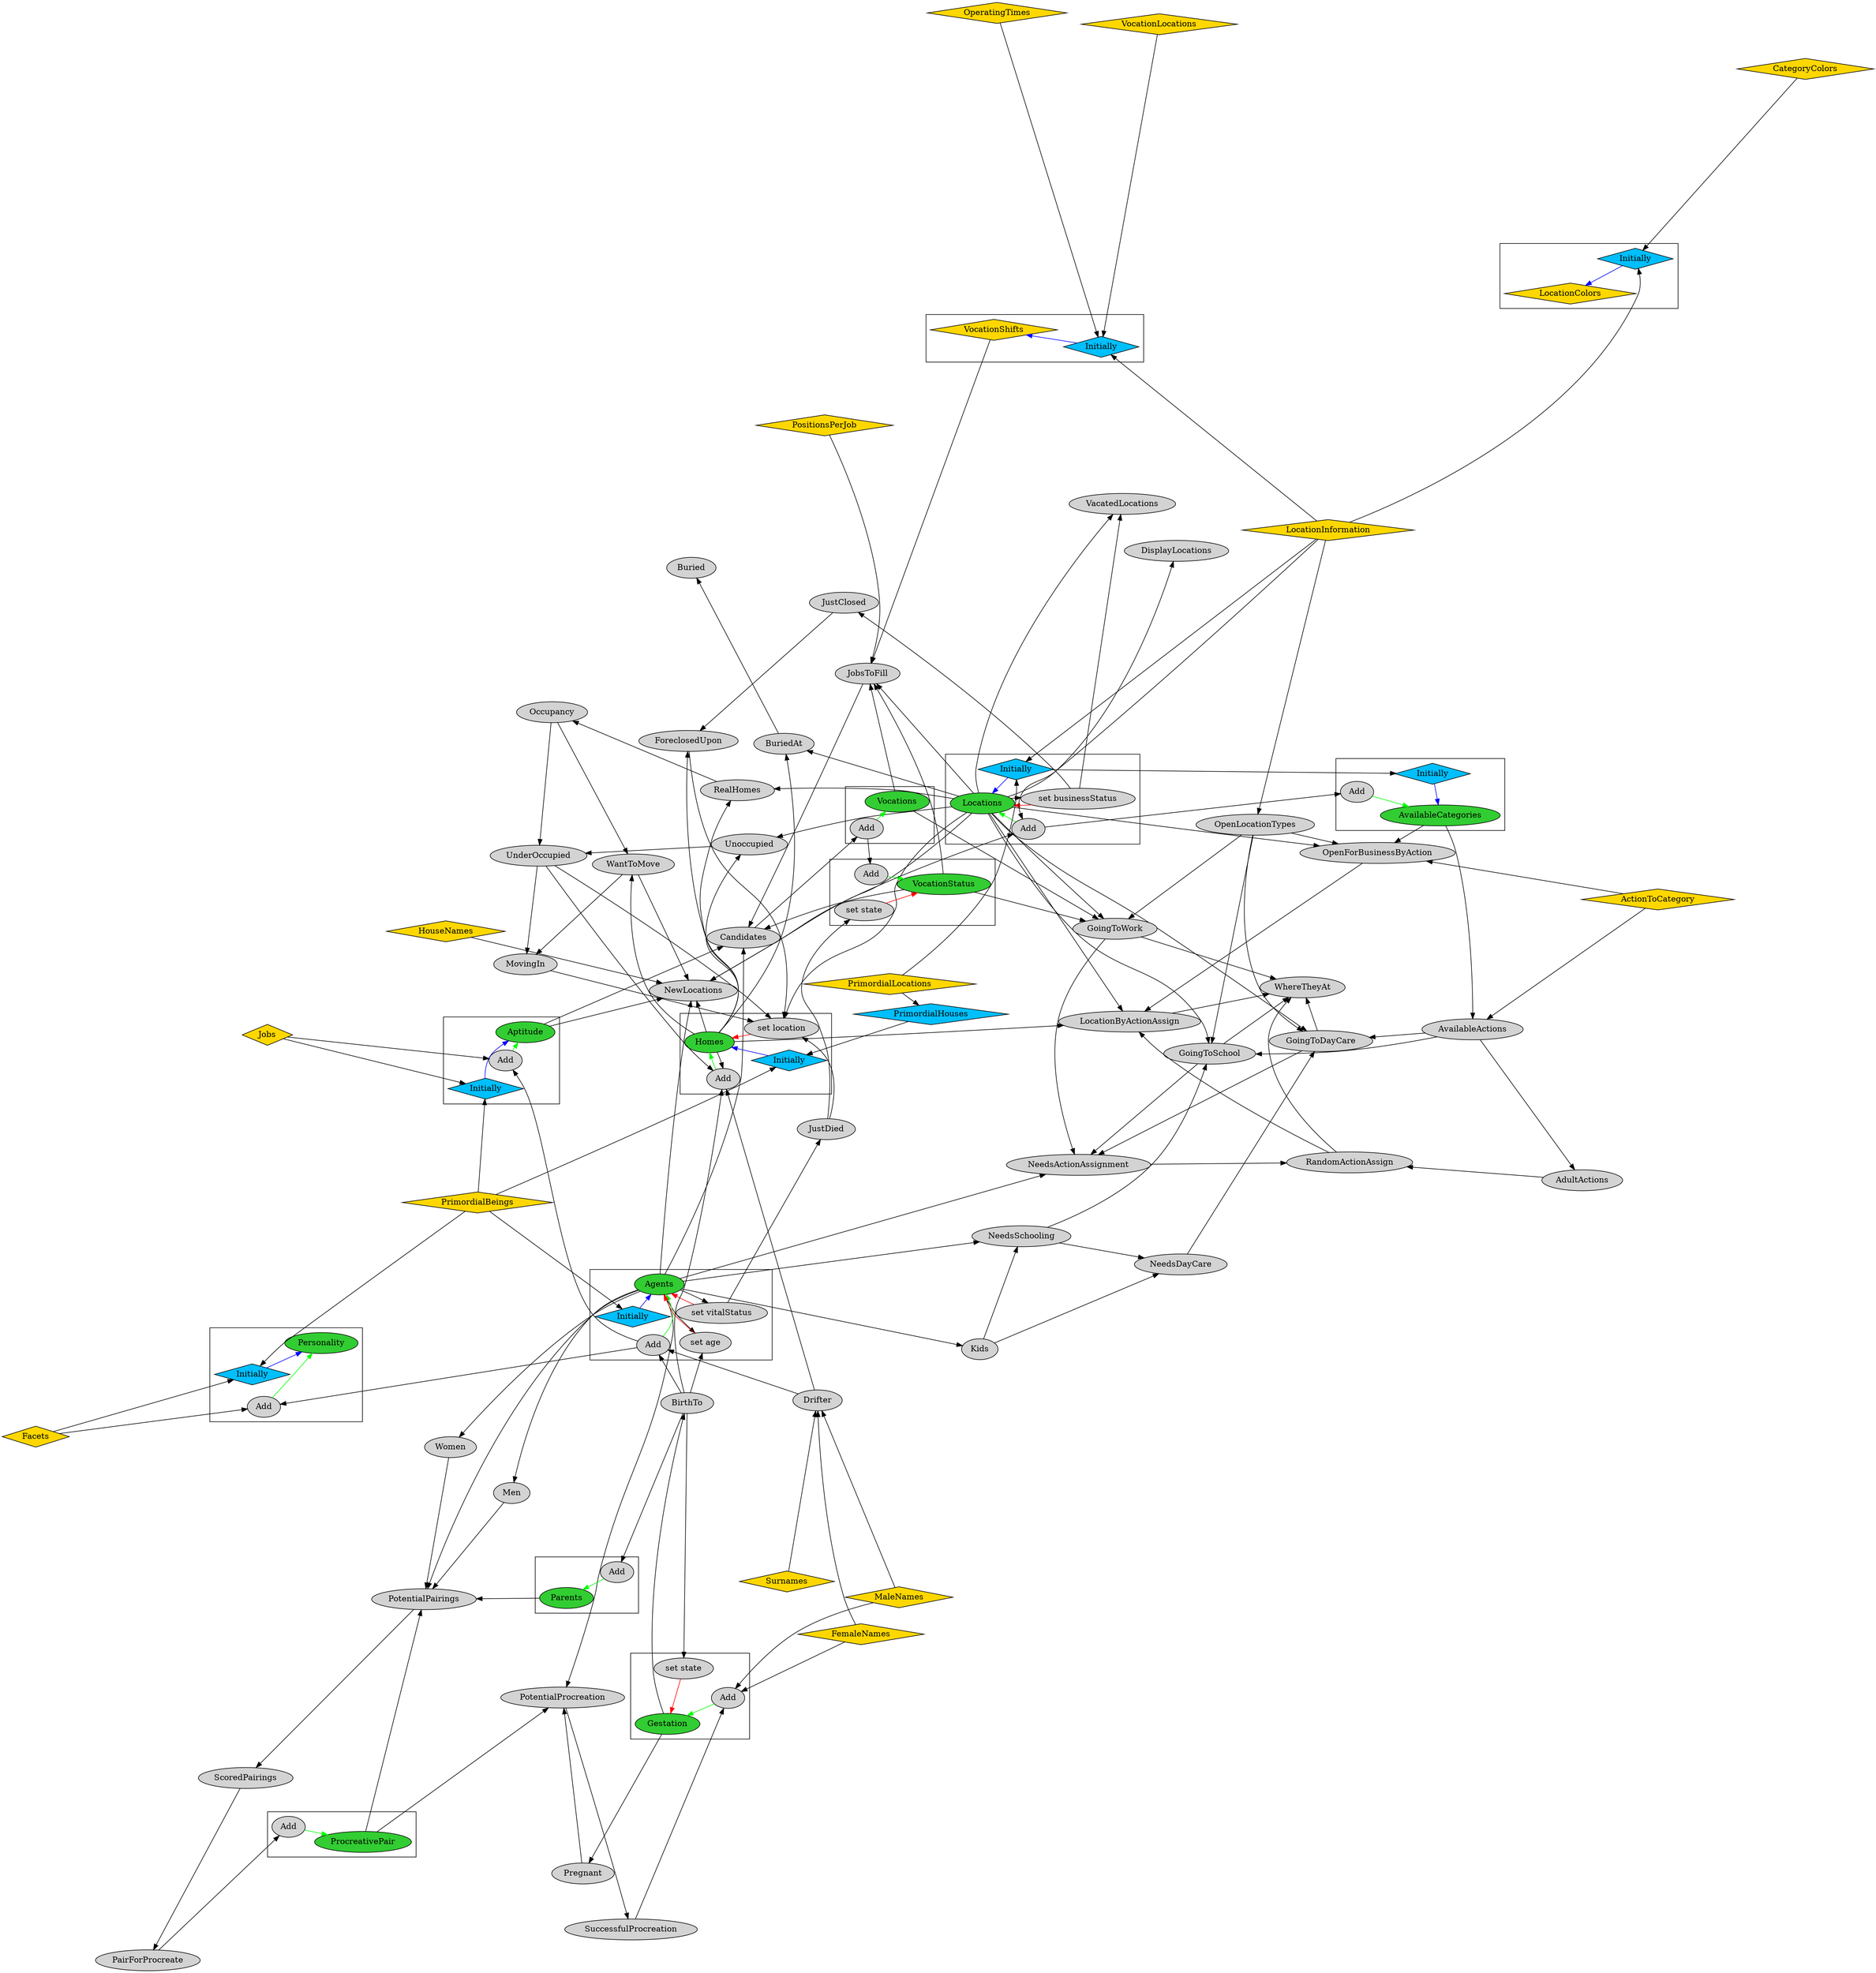 digraph {
layout=fdp
splines=true
maxiter=1000

node [ style="filled"]
subgraph "cluster_VocationShifts"{
v11 [ label = "VocationShifts" fillcolor="gold" shape="diamond"];
v12 [ label = "Initially" fillcolor="deepskyblue" shape="diamond"];
}
subgraph "cluster_LocationColors"{
v16 [ label = "LocationColors" fillcolor="gold" shape="diamond"];
v17 [ label = "Initially" fillcolor="deepskyblue" shape="diamond"];
}
subgraph "cluster_Agents"{
v18 [ label = "Agents" fillcolor="limegreen"];
v19 [ label = "Add"];
v37 [ label = "Initially" fillcolor="deepskyblue" shape="diamond"];
v38 [ label = "set vitalStatus"];
v39 [ label = "set age"];
}
subgraph "cluster_Personality"{
v40 [ label = "Personality" fillcolor="limegreen"];
v41 [ label = "Add"];
v42 [ label = "Initially" fillcolor="deepskyblue" shape="diamond"];
}
subgraph "cluster_Aptitude"{
v43 [ label = "Aptitude" fillcolor="limegreen"];
v44 [ label = "Add"];
v45 [ label = "Initially" fillcolor="deepskyblue" shape="diamond"];
}
subgraph "cluster_ProcreativePair"{
v27 [ label = "ProcreativePair" fillcolor="limegreen"];
v28 [ label = "Add"];
}
subgraph "cluster_Gestation"{
v22 [ label = "Gestation" fillcolor="limegreen"];
v23 [ label = "Add"];
v36 [ label = "set state"];
}
subgraph "cluster_Parents"{
v34 [ label = "Parents" fillcolor="limegreen"];
v35 [ label = "Add"];
}
subgraph "cluster_Locations"{
v47 [ label = "Locations" fillcolor="limegreen"];
v48 [ label = "Add"];
v62 [ label = "set businessStatus"];
v64 [ label = "Initially" fillcolor="deepskyblue" shape="diamond"];
}
subgraph "cluster_AvailableCategories"{
v67 [ label = "AvailableCategories" fillcolor="limegreen"];
v68 [ label = "Add"];
v69 [ label = "Initially" fillcolor="deepskyblue" shape="diamond"];
}
subgraph "cluster_Homes"{
v51 [ label = "Homes" fillcolor="limegreen"];
v52 [ label = "Add"];
v57 [ label = "Initially" fillcolor="deepskyblue" shape="diamond"];
v59 [ label = "set location"];
}
subgraph "cluster_VocationStatus"{
v77 [ label = "VocationStatus" fillcolor="limegreen"];
v78 [ label = "Add"];
v79 [ label = "set state"];
}
subgraph "cluster_Vocations"{
v73 [ label = "Vocations" fillcolor="limegreen"];
v74 [ label = "Add"];
}
v0 [ label = "FemaleNames" fillcolor="gold" shape="diamond"];
v1 [ label = "MaleNames" fillcolor="gold" shape="diamond"];
v2 [ label = "Surnames" fillcolor="gold" shape="diamond"];
v3 [ label = "HouseNames" fillcolor="gold" shape="diamond"];
v4 [ label = "Facets" fillcolor="gold" shape="diamond"];
v5 [ label = "Jobs" fillcolor="gold" shape="diamond"];
v6 [ label = "PrimordialBeings" fillcolor="gold" shape="diamond"];
v7 [ label = "PrimordialLocations" fillcolor="gold" shape="diamond"];
v8 [ label = "LocationInformation" fillcolor="gold" shape="diamond"];
v9 [ label = "VocationLocations" fillcolor="gold" shape="diamond"];
v10 [ label = "OperatingTimes" fillcolor="gold" shape="diamond"];
v13 [ label = "PositionsPerJob" fillcolor="gold" shape="diamond"];
v14 [ label = "ActionToCategory" fillcolor="gold" shape="diamond"];
v15 [ label = "CategoryColors" fillcolor="gold" shape="diamond"];
v20 [ label = "Drifter"];
v21 [ label = "BirthTo"];
v24 [ label = "SuccessfulProcreation"];
v25 [ label = "PotentialProcreation"];
v26 [ label = "Pregnant"];
v29 [ label = "PairForProcreate"];
v30 [ label = "ScoredPairings"];
v31 [ label = "PotentialPairings"];
v32 [ label = "Women"];
v33 [ label = "Men"];
v46 [ label = "JustDied"];
v49 [ label = "NewLocations"];
v50 [ label = "WantToMove"];
v53 [ label = "UnderOccupied"];
v54 [ label = "Occupancy"];
v55 [ label = "RealHomes"];
v56 [ label = "Unoccupied"];
v58 [ label = "PrimordialHouses" fillcolor="deepskyblue" shape="diamond"];
v60 [ label = "ForeclosedUpon"];
v61 [ label = "JustClosed"];
v63 [ label = "MovingIn"];
v65 [ label = "VacatedLocations"];
v66 [ label = "DisplayLocations"];
v70 [ label = "AvailableActions"];
v71 [ label = "BuriedAt"];
v72 [ label = "Buried"];
v75 [ label = "Candidates"];
v76 [ label = "JobsToFill"];
v80 [ label = "OpenLocationTypes"];
v81 [ label = "Kids"];
v82 [ label = "NeedsSchooling"];
v83 [ label = "NeedsDayCare"];
v84 [ label = "GoingToSchool"];
v85 [ label = "GoingToDayCare"];
v86 [ label = "GoingToWork"];
v87 [ label = "WhereTheyAt"];
v88 [ label = "RandomActionAssign"];
v89 [ label = "AdultActions"];
v90 [ label = "NeedsActionAssignment"];
v91 [ label = "LocationByActionAssign"];
v92 [ label = "OpenForBusinessByAction"];
v12 -> v11 [ color="blue" ]
v9 -> v12 [ constraint="false" ]
v8 -> v12 [ constraint="false" ]
v10 -> v12 [ constraint="false" ]
v17 -> v16 [ color="blue" ]
v8 -> v17 [ constraint="false" ]
v15 -> v17 [ constraint="false" ]
v19 -> v18 [ color="green" ]
v20 -> v19 [ constraint="false" ]
v2 -> v20
v1 -> v20
v0 -> v20
v21 -> v19 [ constraint="false" ]
v22 -> v21
v23 -> v22 [ color="green" ]
v24 -> v23 [ constraint="false" ]
v25 -> v24
v26 -> v25
v22 -> v26
v27 -> v25
v28 -> v27 [ color="green" ]
v29 -> v28 [ constraint="false" ]
v30 -> v29
v31 -> v30
v27 -> v31
v32 -> v31
v18 -> v32
v33 -> v31
v18 -> v33
v18 -> v31
v34 -> v31
v35 -> v34 [ color="green" ]
v21 -> v35 [ constraint="false" ]
v18 -> v25
v1 -> v23 [ constraint="false" ]
v0 -> v23 [ constraint="false" ]
v36 -> v22 [ color="red" ]
v21 -> v36 [ constraint="false" ]
v37 -> v18 [ color="blue" ]
v6 -> v37 [ constraint="false" ]
v38 -> v18 [ color="red" ]
v18 -> v38 [ constraint="false" ]
v39 -> v18 [ color="red" ]
v21 -> v39 [ constraint="false" ]
v18 -> v39 [ constraint="false" ]
v41 -> v40 [ color="green" ]
v19 -> v41 [ constraint="false" ]
v4 -> v41 [ constraint="false" ]
v42 -> v40 [ color="blue" ]
v6 -> v42 [ constraint="false" ]
v4 -> v42 [ constraint="false" ]
v44 -> v43 [ color="green" ]
v19 -> v44 [ constraint="false" ]
v5 -> v44 [ constraint="false" ]
v45 -> v43 [ color="blue" ]
v6 -> v45 [ constraint="false" ]
v5 -> v45 [ constraint="false" ]
v38 -> v46
v48 -> v47 [ color="green" ]
v49 -> v48 [ constraint="false" ]
v47 -> v49
v3 -> v49
v50 -> v49
v51 -> v50
v52 -> v51 [ color="green" ]
v21 -> v52 [ constraint="false" ]
v51 -> v52 [ constraint="false" ]
v53 -> v52 [ constraint="false" ]
v54 -> v53
v55 -> v54
v47 -> v55
v51 -> v55
v56 -> v53
v51 -> v56
v47 -> v56
v20 -> v52 [ constraint="false" ]
v57 -> v51 [ color="blue" ]
v58 -> v57 [ constraint="false" ]
v7 -> v58
v6 -> v57 [ constraint="false" ]
v59 -> v51 [ color="red" ]
v46 -> v59 [ constraint="false" ]
v47 -> v59 [ constraint="false" ]
v53 -> v59 [ constraint="false" ]
v60 -> v59 [ constraint="false" ]
v51 -> v60
v61 -> v60
v62 -> v61
v47 -> v62 [ constraint="false" ]
v63 -> v59 [ constraint="false" ]
v50 -> v63
v53 -> v63
v54 -> v50
v51 -> v49
v18 -> v49
v43 -> v49
v8 -> v48 [ constraint="false" ]
v64 -> v47 [ color="blue" ]
v7 -> v64 [ constraint="false" ]
v8 -> v64 [ constraint="false" ]
v62 -> v47 [ color="red" ]
v62 -> v65
v47 -> v65
v47 -> v66
v68 -> v67 [ color="green" ]
v48 -> v68 [ constraint="false" ]
v69 -> v67 [ color="blue" ]
v64 -> v69 [ constraint="false" ]
v14 -> v70
v67 -> v70
v47 -> v71
v51 -> v71
v71 -> v72
v74 -> v73 [ color="green" ]
v75 -> v74 [ constraint="false" ]
v76 -> v75
v47 -> v76
v11 -> v76
v13 -> v76
v77 -> v76
v78 -> v77 [ color="green" ]
v74 -> v78 [ constraint="false" ]
v79 -> v77 [ color="red" ]
v46 -> v79 [ constraint="false" ]
v73 -> v76
v18 -> v75
v77 -> v75
v43 -> v75
v8 -> v80
v18 -> v81
v81 -> v82
v18 -> v82
v82 -> v83
v81 -> v83
v70 -> v84
v80 -> v84
v47 -> v84
v82 -> v84
v70 -> v85
v80 -> v85
v47 -> v85
v83 -> v85
v80 -> v86
v47 -> v86
v77 -> v86
v73 -> v86
v84 -> v87
v85 -> v87
v86 -> v87
v88 -> v87
v89 -> v88
v70 -> v89
v90 -> v88
v86 -> v90
v85 -> v90
v84 -> v90
v18 -> v90
v91 -> v87
v88 -> v91
v51 -> v91
v92 -> v91
v14 -> v92
v67 -> v92
v80 -> v92
v47 -> v92
v47 -> v91
}
